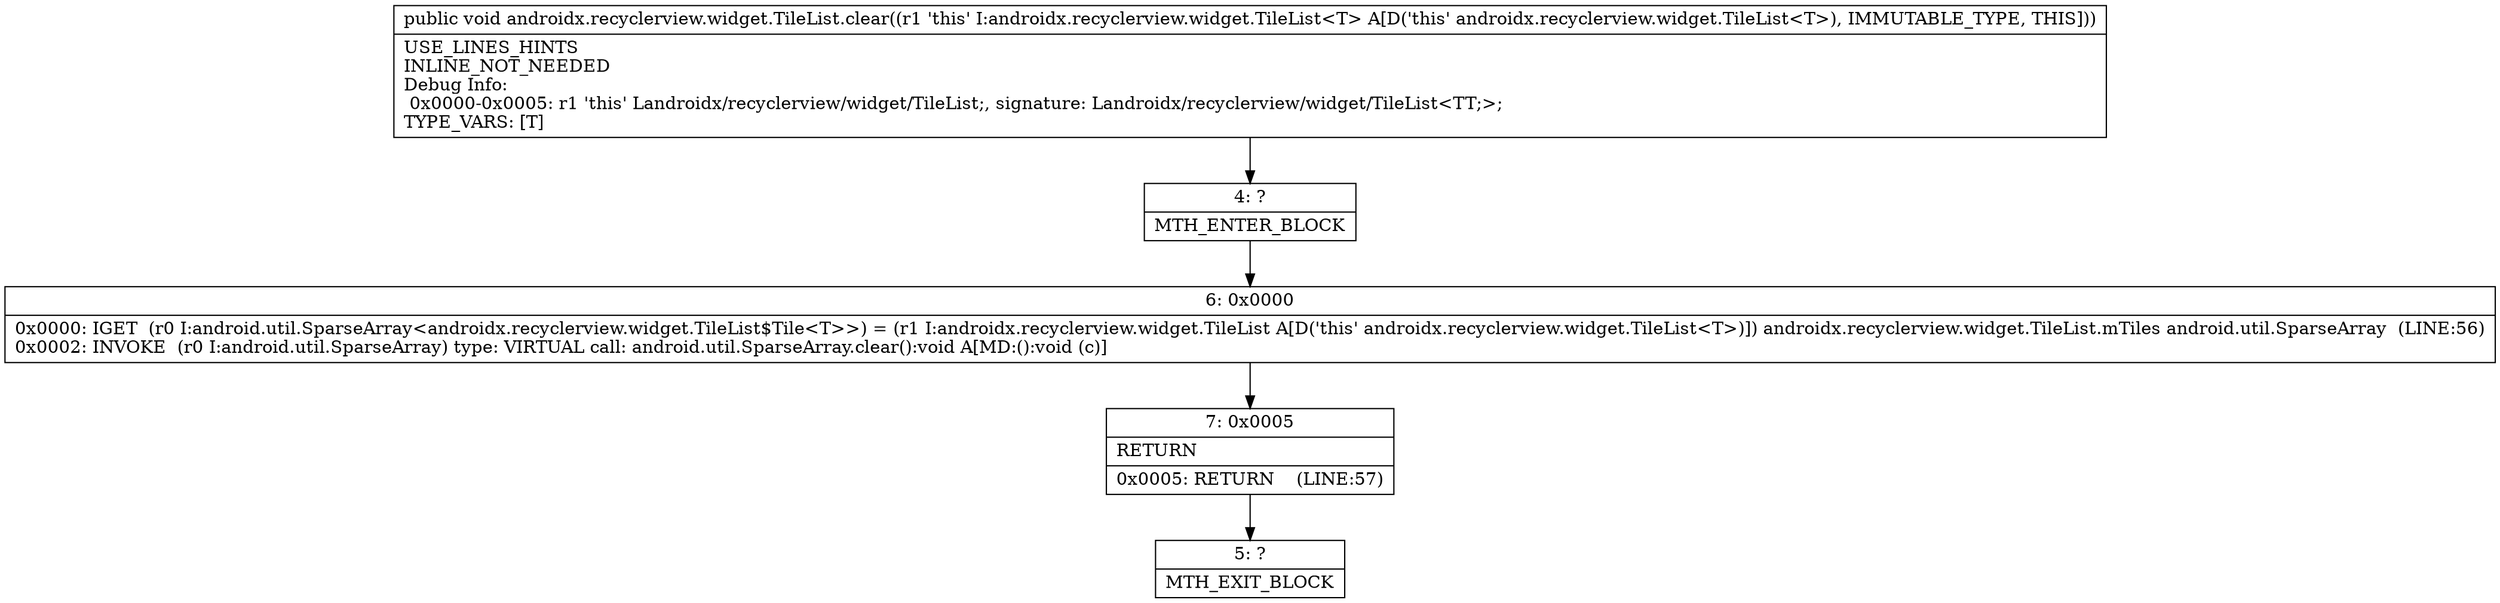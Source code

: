 digraph "CFG forandroidx.recyclerview.widget.TileList.clear()V" {
Node_4 [shape=record,label="{4\:\ ?|MTH_ENTER_BLOCK\l}"];
Node_6 [shape=record,label="{6\:\ 0x0000|0x0000: IGET  (r0 I:android.util.SparseArray\<androidx.recyclerview.widget.TileList$Tile\<T\>\>) = (r1 I:androidx.recyclerview.widget.TileList A[D('this' androidx.recyclerview.widget.TileList\<T\>)]) androidx.recyclerview.widget.TileList.mTiles android.util.SparseArray  (LINE:56)\l0x0002: INVOKE  (r0 I:android.util.SparseArray) type: VIRTUAL call: android.util.SparseArray.clear():void A[MD:():void (c)]\l}"];
Node_7 [shape=record,label="{7\:\ 0x0005|RETURN\l|0x0005: RETURN    (LINE:57)\l}"];
Node_5 [shape=record,label="{5\:\ ?|MTH_EXIT_BLOCK\l}"];
MethodNode[shape=record,label="{public void androidx.recyclerview.widget.TileList.clear((r1 'this' I:androidx.recyclerview.widget.TileList\<T\> A[D('this' androidx.recyclerview.widget.TileList\<T\>), IMMUTABLE_TYPE, THIS]))  | USE_LINES_HINTS\lINLINE_NOT_NEEDED\lDebug Info:\l  0x0000\-0x0005: r1 'this' Landroidx\/recyclerview\/widget\/TileList;, signature: Landroidx\/recyclerview\/widget\/TileList\<TT;\>;\lTYPE_VARS: [T]\l}"];
MethodNode -> Node_4;Node_4 -> Node_6;
Node_6 -> Node_7;
Node_7 -> Node_5;
}

